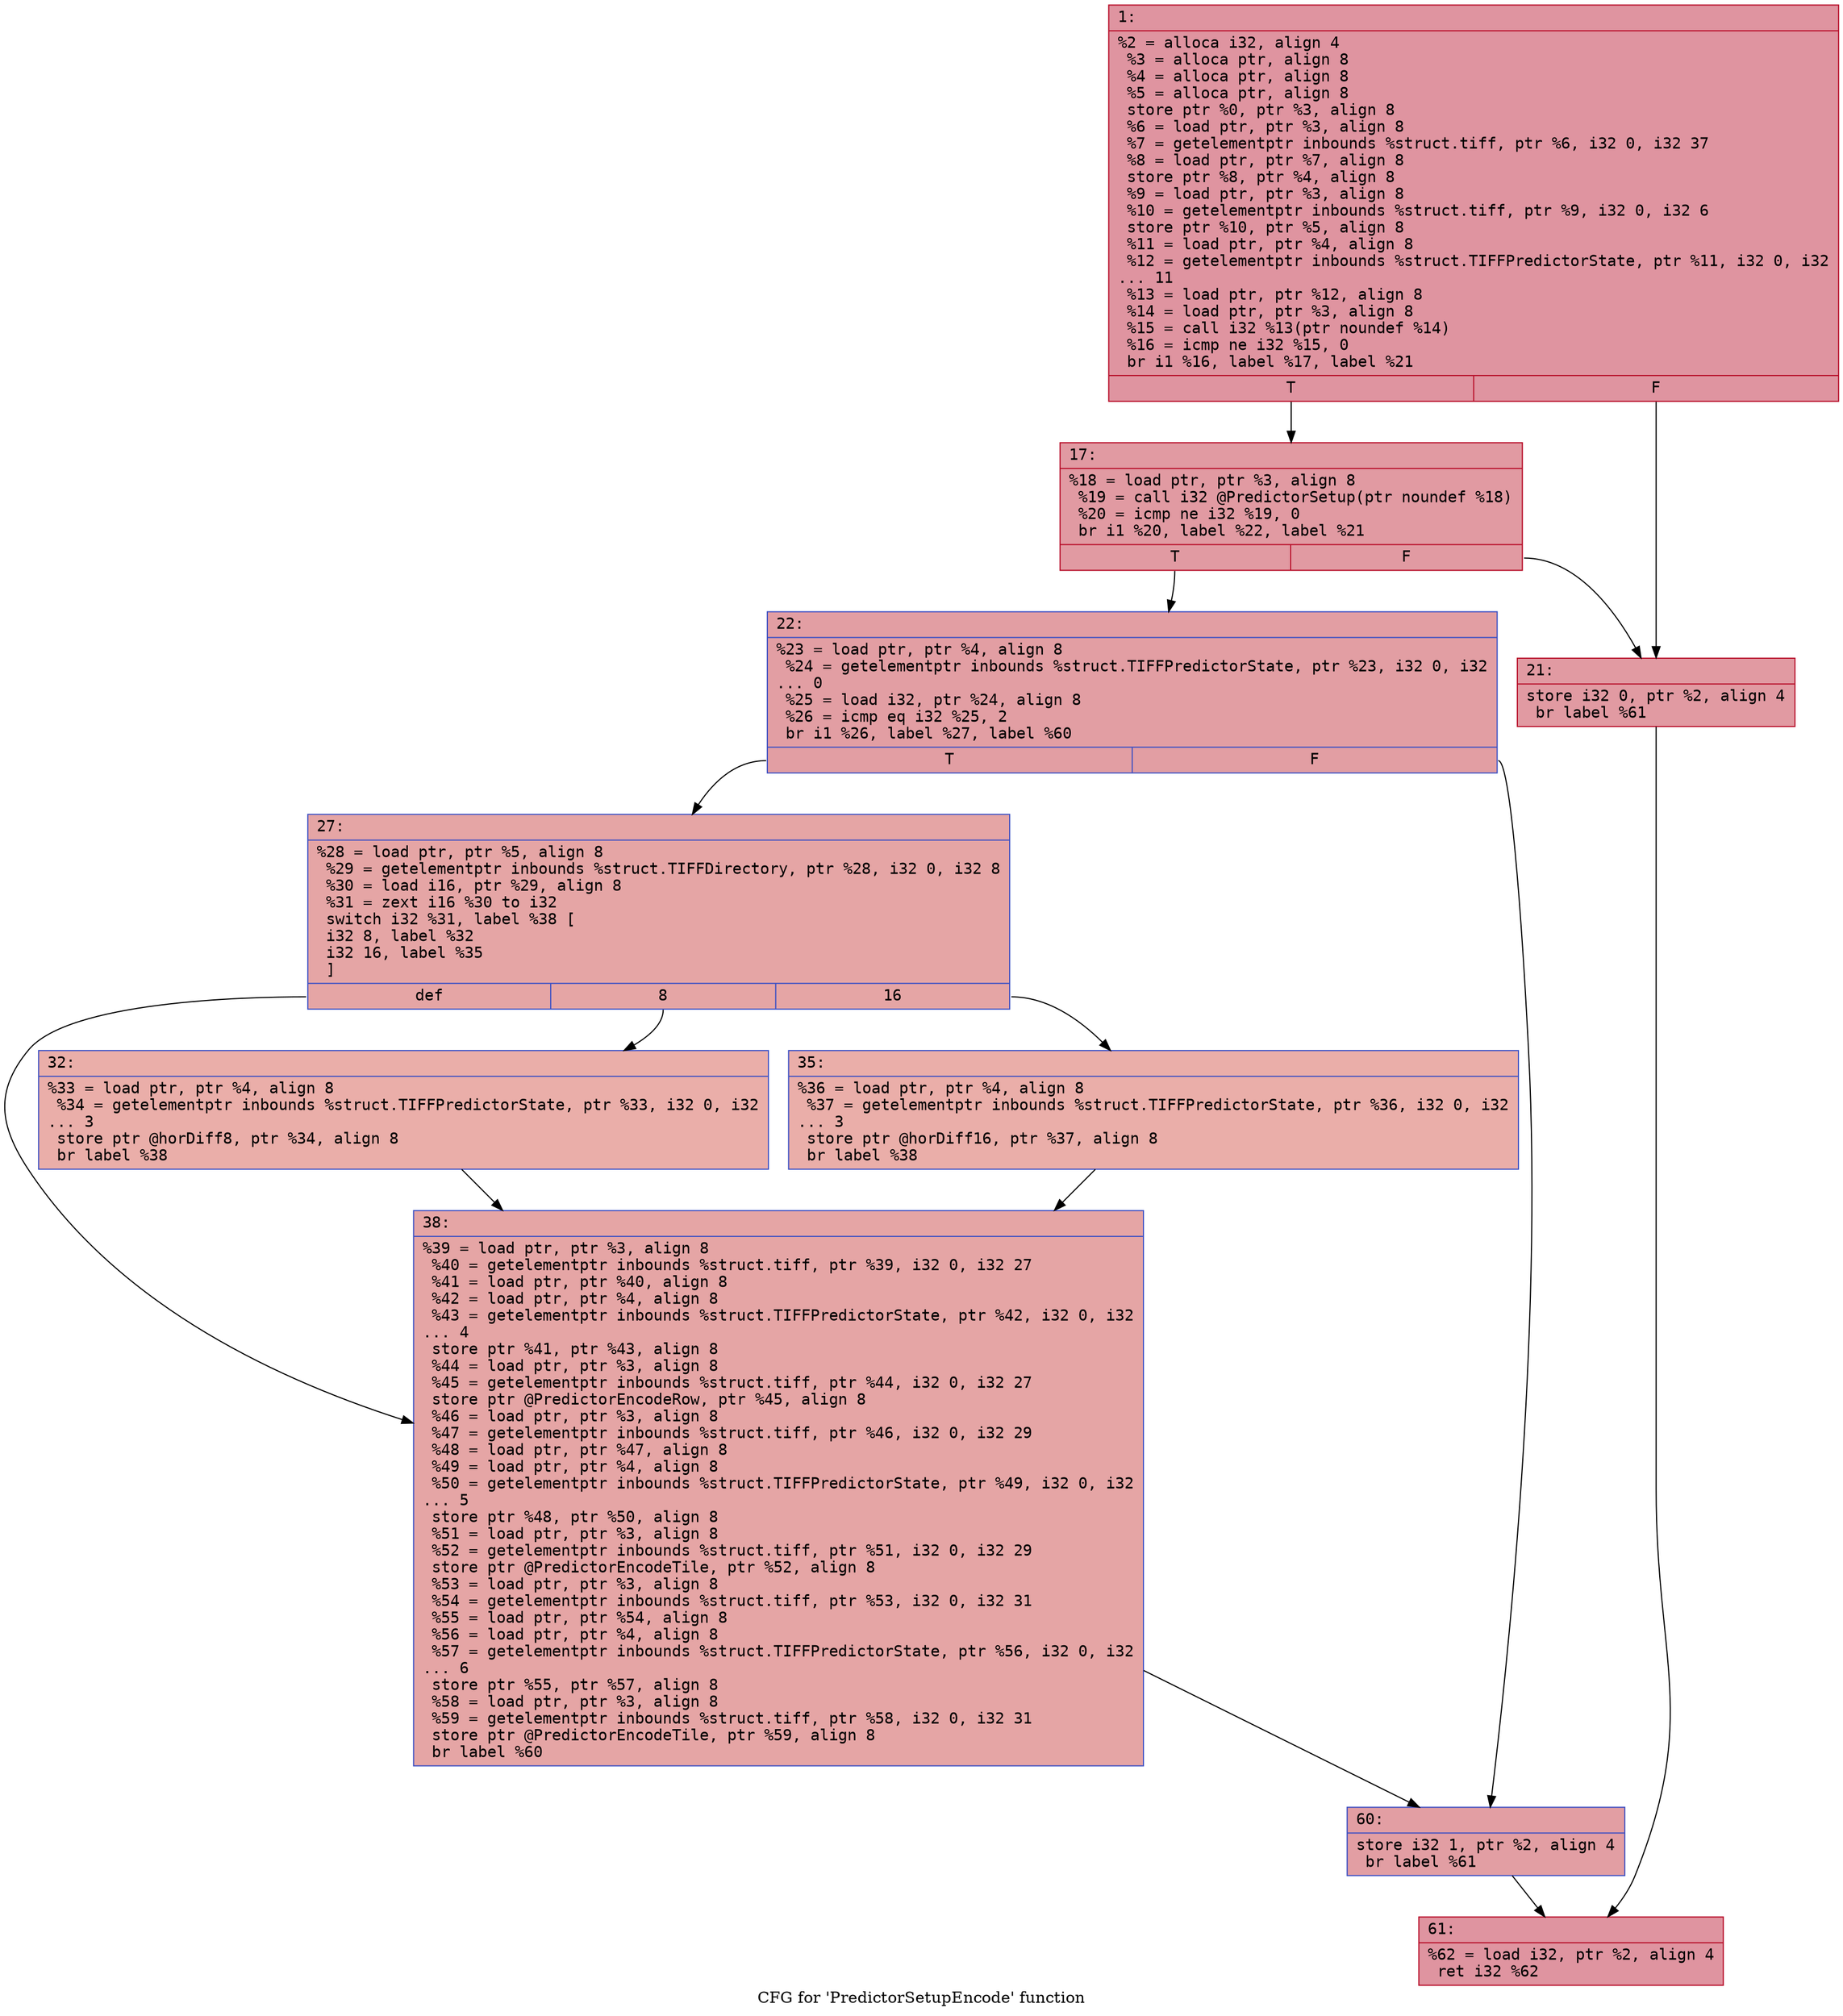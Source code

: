digraph "CFG for 'PredictorSetupEncode' function" {
	label="CFG for 'PredictorSetupEncode' function";

	Node0x6000002f99f0 [shape=record,color="#b70d28ff", style=filled, fillcolor="#b70d2870" fontname="Courier",label="{1:\l|  %2 = alloca i32, align 4\l  %3 = alloca ptr, align 8\l  %4 = alloca ptr, align 8\l  %5 = alloca ptr, align 8\l  store ptr %0, ptr %3, align 8\l  %6 = load ptr, ptr %3, align 8\l  %7 = getelementptr inbounds %struct.tiff, ptr %6, i32 0, i32 37\l  %8 = load ptr, ptr %7, align 8\l  store ptr %8, ptr %4, align 8\l  %9 = load ptr, ptr %3, align 8\l  %10 = getelementptr inbounds %struct.tiff, ptr %9, i32 0, i32 6\l  store ptr %10, ptr %5, align 8\l  %11 = load ptr, ptr %4, align 8\l  %12 = getelementptr inbounds %struct.TIFFPredictorState, ptr %11, i32 0, i32\l... 11\l  %13 = load ptr, ptr %12, align 8\l  %14 = load ptr, ptr %3, align 8\l  %15 = call i32 %13(ptr noundef %14)\l  %16 = icmp ne i32 %15, 0\l  br i1 %16, label %17, label %21\l|{<s0>T|<s1>F}}"];
	Node0x6000002f99f0:s0 -> Node0x6000002f9a40[tooltip="1 -> 17\nProbability 62.50%" ];
	Node0x6000002f99f0:s1 -> Node0x6000002f9a90[tooltip="1 -> 21\nProbability 37.50%" ];
	Node0x6000002f9a40 [shape=record,color="#b70d28ff", style=filled, fillcolor="#bb1b2c70" fontname="Courier",label="{17:\l|  %18 = load ptr, ptr %3, align 8\l  %19 = call i32 @PredictorSetup(ptr noundef %18)\l  %20 = icmp ne i32 %19, 0\l  br i1 %20, label %22, label %21\l|{<s0>T|<s1>F}}"];
	Node0x6000002f9a40:s0 -> Node0x6000002f9ae0[tooltip="17 -> 22\nProbability 62.50%" ];
	Node0x6000002f9a40:s1 -> Node0x6000002f9a90[tooltip="17 -> 21\nProbability 37.50%" ];
	Node0x6000002f9a90 [shape=record,color="#b70d28ff", style=filled, fillcolor="#bb1b2c70" fontname="Courier",label="{21:\l|  store i32 0, ptr %2, align 4\l  br label %61\l}"];
	Node0x6000002f9a90 -> Node0x6000002f9cc0[tooltip="21 -> 61\nProbability 100.00%" ];
	Node0x6000002f9ae0 [shape=record,color="#3d50c3ff", style=filled, fillcolor="#be242e70" fontname="Courier",label="{22:\l|  %23 = load ptr, ptr %4, align 8\l  %24 = getelementptr inbounds %struct.TIFFPredictorState, ptr %23, i32 0, i32\l... 0\l  %25 = load i32, ptr %24, align 8\l  %26 = icmp eq i32 %25, 2\l  br i1 %26, label %27, label %60\l|{<s0>T|<s1>F}}"];
	Node0x6000002f9ae0:s0 -> Node0x6000002f9b30[tooltip="22 -> 27\nProbability 50.00%" ];
	Node0x6000002f9ae0:s1 -> Node0x6000002f9c70[tooltip="22 -> 60\nProbability 50.00%" ];
	Node0x6000002f9b30 [shape=record,color="#3d50c3ff", style=filled, fillcolor="#c5333470" fontname="Courier",label="{27:\l|  %28 = load ptr, ptr %5, align 8\l  %29 = getelementptr inbounds %struct.TIFFDirectory, ptr %28, i32 0, i32 8\l  %30 = load i16, ptr %29, align 8\l  %31 = zext i16 %30 to i32\l  switch i32 %31, label %38 [\l    i32 8, label %32\l    i32 16, label %35\l  ]\l|{<s0>def|<s1>8|<s2>16}}"];
	Node0x6000002f9b30:s0 -> Node0x6000002f9c20[tooltip="27 -> 38\nProbability 33.33%" ];
	Node0x6000002f9b30:s1 -> Node0x6000002f9b80[tooltip="27 -> 32\nProbability 33.33%" ];
	Node0x6000002f9b30:s2 -> Node0x6000002f9bd0[tooltip="27 -> 35\nProbability 33.33%" ];
	Node0x6000002f9b80 [shape=record,color="#3d50c3ff", style=filled, fillcolor="#d0473d70" fontname="Courier",label="{32:\l|  %33 = load ptr, ptr %4, align 8\l  %34 = getelementptr inbounds %struct.TIFFPredictorState, ptr %33, i32 0, i32\l... 3\l  store ptr @horDiff8, ptr %34, align 8\l  br label %38\l}"];
	Node0x6000002f9b80 -> Node0x6000002f9c20[tooltip="32 -> 38\nProbability 100.00%" ];
	Node0x6000002f9bd0 [shape=record,color="#3d50c3ff", style=filled, fillcolor="#d0473d70" fontname="Courier",label="{35:\l|  %36 = load ptr, ptr %4, align 8\l  %37 = getelementptr inbounds %struct.TIFFPredictorState, ptr %36, i32 0, i32\l... 3\l  store ptr @horDiff16, ptr %37, align 8\l  br label %38\l}"];
	Node0x6000002f9bd0 -> Node0x6000002f9c20[tooltip="35 -> 38\nProbability 100.00%" ];
	Node0x6000002f9c20 [shape=record,color="#3d50c3ff", style=filled, fillcolor="#c5333470" fontname="Courier",label="{38:\l|  %39 = load ptr, ptr %3, align 8\l  %40 = getelementptr inbounds %struct.tiff, ptr %39, i32 0, i32 27\l  %41 = load ptr, ptr %40, align 8\l  %42 = load ptr, ptr %4, align 8\l  %43 = getelementptr inbounds %struct.TIFFPredictorState, ptr %42, i32 0, i32\l... 4\l  store ptr %41, ptr %43, align 8\l  %44 = load ptr, ptr %3, align 8\l  %45 = getelementptr inbounds %struct.tiff, ptr %44, i32 0, i32 27\l  store ptr @PredictorEncodeRow, ptr %45, align 8\l  %46 = load ptr, ptr %3, align 8\l  %47 = getelementptr inbounds %struct.tiff, ptr %46, i32 0, i32 29\l  %48 = load ptr, ptr %47, align 8\l  %49 = load ptr, ptr %4, align 8\l  %50 = getelementptr inbounds %struct.TIFFPredictorState, ptr %49, i32 0, i32\l... 5\l  store ptr %48, ptr %50, align 8\l  %51 = load ptr, ptr %3, align 8\l  %52 = getelementptr inbounds %struct.tiff, ptr %51, i32 0, i32 29\l  store ptr @PredictorEncodeTile, ptr %52, align 8\l  %53 = load ptr, ptr %3, align 8\l  %54 = getelementptr inbounds %struct.tiff, ptr %53, i32 0, i32 31\l  %55 = load ptr, ptr %54, align 8\l  %56 = load ptr, ptr %4, align 8\l  %57 = getelementptr inbounds %struct.TIFFPredictorState, ptr %56, i32 0, i32\l... 6\l  store ptr %55, ptr %57, align 8\l  %58 = load ptr, ptr %3, align 8\l  %59 = getelementptr inbounds %struct.tiff, ptr %58, i32 0, i32 31\l  store ptr @PredictorEncodeTile, ptr %59, align 8\l  br label %60\l}"];
	Node0x6000002f9c20 -> Node0x6000002f9c70[tooltip="38 -> 60\nProbability 100.00%" ];
	Node0x6000002f9c70 [shape=record,color="#3d50c3ff", style=filled, fillcolor="#be242e70" fontname="Courier",label="{60:\l|  store i32 1, ptr %2, align 4\l  br label %61\l}"];
	Node0x6000002f9c70 -> Node0x6000002f9cc0[tooltip="60 -> 61\nProbability 100.00%" ];
	Node0x6000002f9cc0 [shape=record,color="#b70d28ff", style=filled, fillcolor="#b70d2870" fontname="Courier",label="{61:\l|  %62 = load i32, ptr %2, align 4\l  ret i32 %62\l}"];
}

